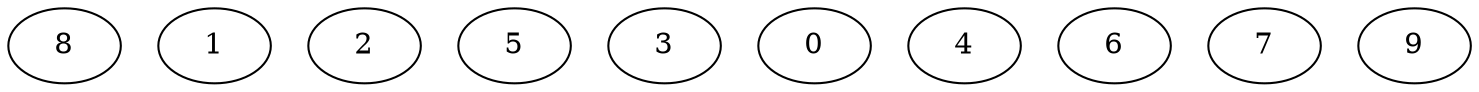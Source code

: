 digraph "Independent_Nodes_10_WeightType_Random#8" {
	graph ["Duplicate states"=0,
		GraphType=Independent,
		"Max states in OPEN"=0,
		Modes="120000ms; topo-ordered tasks, ; Pruning: task equivalence, fixed order ready list, ; F-value: ; Optimisation: best schedule length (\
SL) optimisation on equal, ",
		NumberOfTasks=10,
		"Pruned using list schedule length"=1,
		"States removed from OPEN"=0,
		TargetSystem="Homogeneous-6",
		"Time to schedule (ms)"=118,
		"Total idle time"=0,
		"Total schedule length"=9,
		"Total sequential time"=49,
		"Total states created"=2
	];
	8	["Finish time"=9,
		Processor=0,
		"Start time"=0,
		Weight=9];
	1	["Finish time"=8,
		Processor=1,
		"Start time"=0,
		Weight=8];
	2	["Finish time"=8,
		Processor=2,
		"Start time"=0,
		Weight=8];
	5	["Finish time"=6,
		Processor=3,
		"Start time"=0,
		Weight=6];
	3	["Finish time"=5,
		Processor=4,
		"Start time"=0,
		Weight=5];
	0	["Finish time"=4,
		Processor=5,
		"Start time"=0,
		Weight=4];
	4	["Finish time"=7,
		Processor=5,
		"Start time"=4,
		Weight=3];
	6	["Finish time"=7,
		Processor=4,
		"Start time"=5,
		Weight=2];
	7	["Finish time"=8,
		Processor=3,
		"Start time"=6,
		Weight=2];
	9	["Finish time"=9,
		Processor=4,
		"Start time"=7,
		Weight=2];
}
